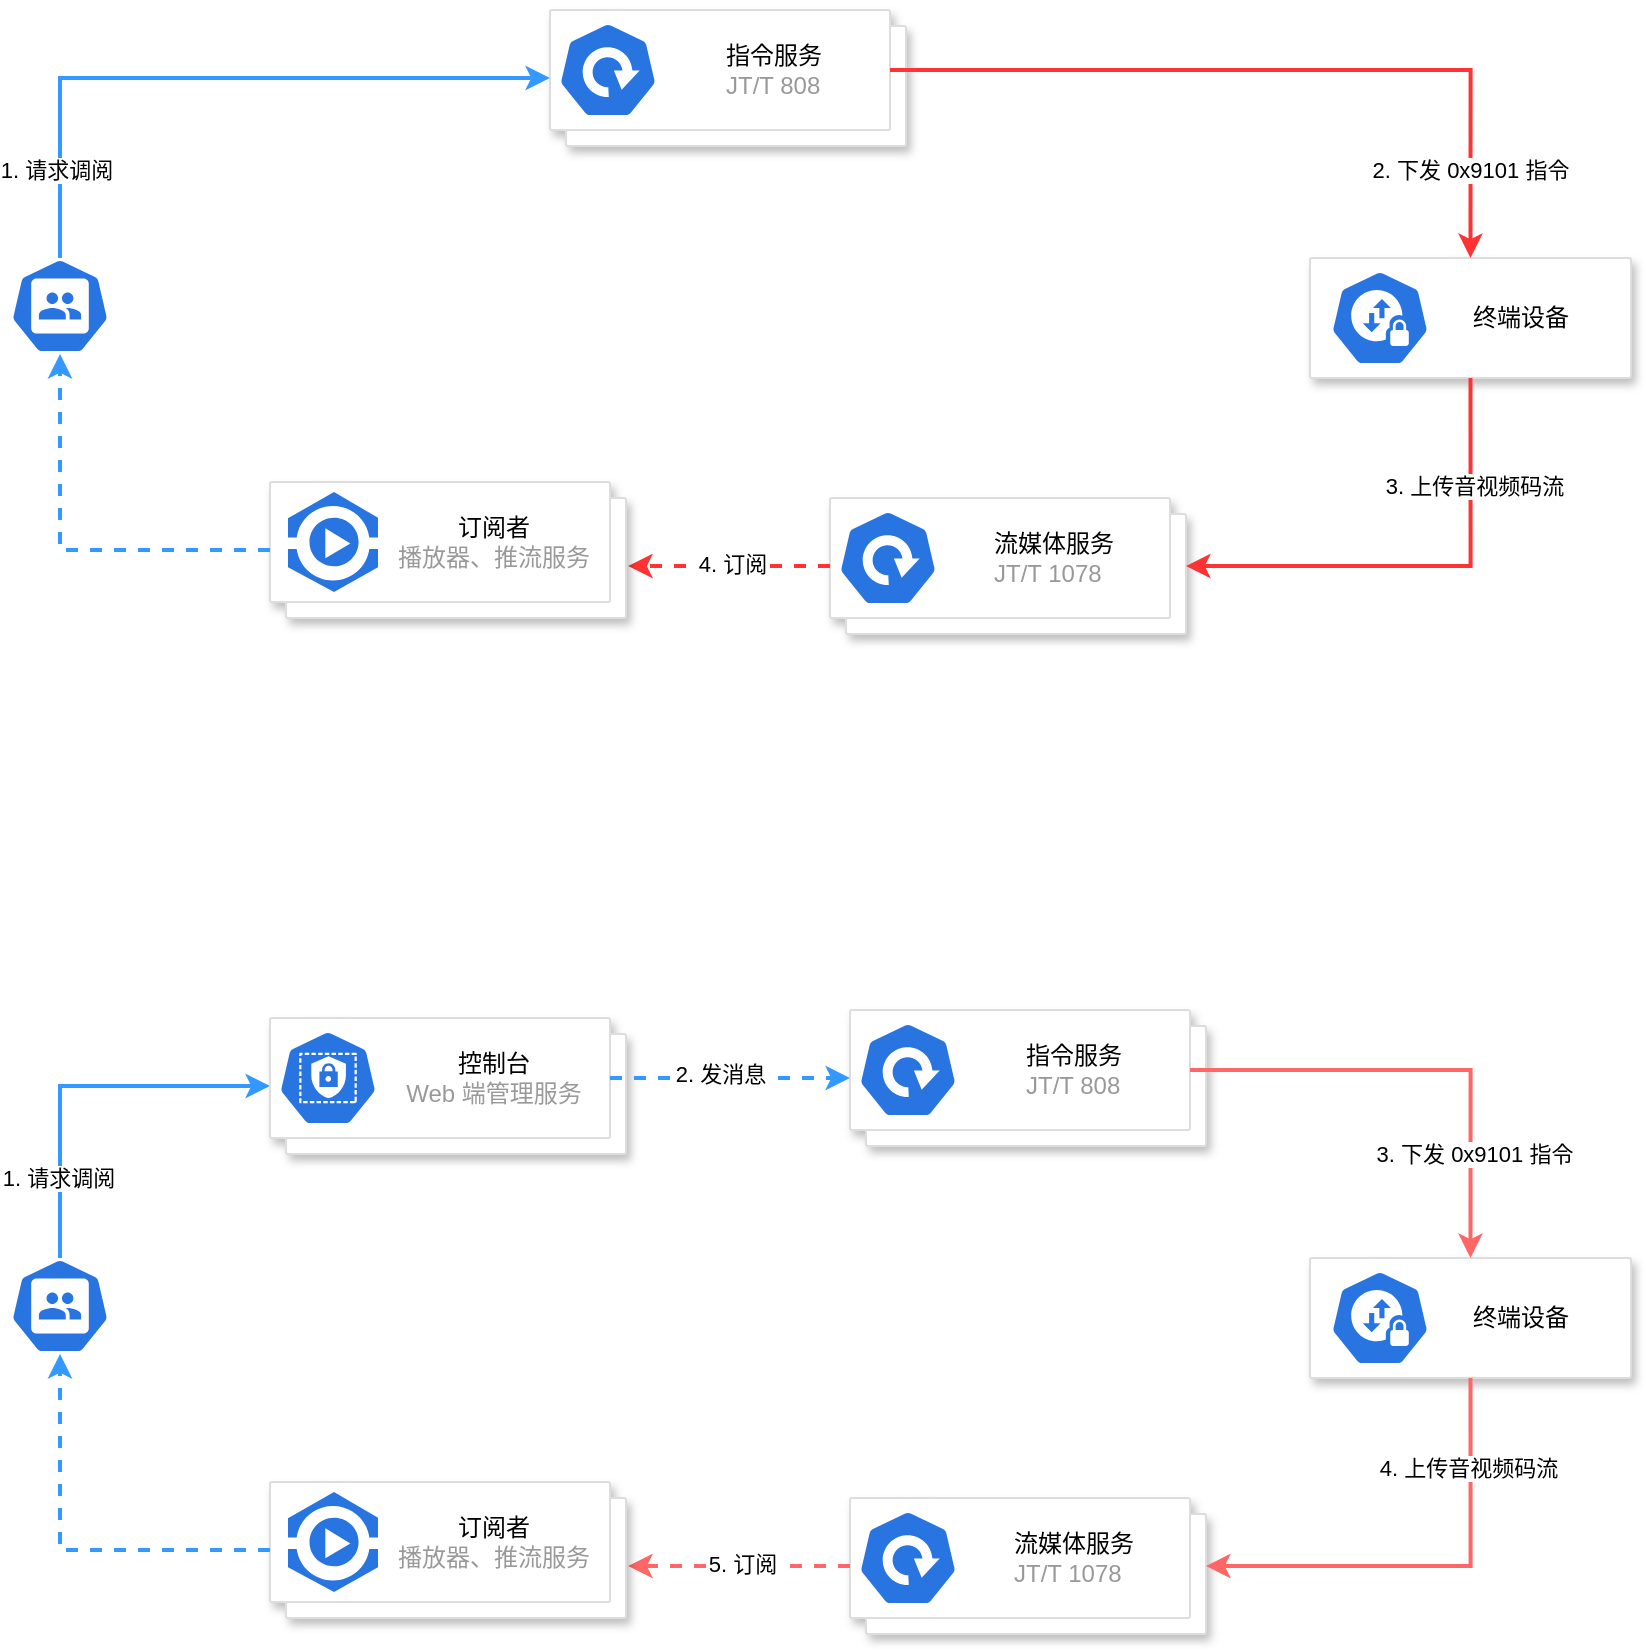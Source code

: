 <mxfile version="22.1.16" type="device" pages="5">
  <diagram id="nlMDXmyQTSAZWW_OoEri" name="第 1 页">
    <mxGraphModel dx="971" dy="743" grid="0" gridSize="10" guides="1" tooltips="1" connect="1" arrows="1" fold="1" page="1" pageScale="1" pageWidth="827" pageHeight="1169" math="0" shadow="0">
      <root>
        <mxCell id="0" />
        <mxCell id="1" parent="0" />
        <mxCell id="m1FBH2StT8aZeM0C9JNC-18" value="" style="group" vertex="1" connectable="0" parent="1">
          <mxGeometry x="428" y="540" width="178" height="68" as="geometry" />
        </mxCell>
        <mxCell id="m1FBH2StT8aZeM0C9JNC-19" value="" style="shape=mxgraph.gcp2.doubleRect;strokeColor=#dddddd;shadow=1;strokeWidth=1;rounded=1;absoluteArcSize=1;arcSize=2;container=0;" vertex="1" parent="m1FBH2StT8aZeM0C9JNC-18">
          <mxGeometry width="178" height="68" as="geometry" />
        </mxCell>
        <mxCell id="m1FBH2StT8aZeM0C9JNC-20" value="" style="aspect=fixed;sketch=0;html=1;dashed=0;whitespace=wrap;fillColor=#2875E2;strokeColor=#ffffff;points=[[0.005,0.63,0],[0.1,0.2,0],[0.9,0.2,0],[0.5,0,0],[0.995,0.63,0],[0.72,0.99,0],[0.5,1,0],[0.28,0.99,0]];shape=mxgraph.kubernetes.icon2;prIcon=deploy;container=0;" vertex="1" parent="m1FBH2StT8aZeM0C9JNC-18">
          <mxGeometry x="4" y="6" width="50" height="48" as="geometry" />
        </mxCell>
        <mxCell id="m1FBH2StT8aZeM0C9JNC-21" value="指令服务&lt;br style=&quot;border-color: var(--border-color); color: rgb(153, 153, 153); text-align: left;&quot;&gt;&lt;div style=&quot;text-align: left;&quot;&gt;&lt;span style=&quot;background-color: initial;&quot;&gt;&lt;font color=&quot;#999999&quot;&gt;JT/T 808&lt;/font&gt;&lt;/span&gt;&lt;/div&gt;" style="text;html=1;strokeColor=none;fillColor=none;align=center;verticalAlign=middle;whiteSpace=wrap;rounded=0;container=0;" vertex="1" parent="m1FBH2StT8aZeM0C9JNC-18">
          <mxGeometry x="54" y="15" width="116" height="30" as="geometry" />
        </mxCell>
        <mxCell id="m1FBH2StT8aZeM0C9JNC-22" value="" style="group" vertex="1" connectable="0" parent="1">
          <mxGeometry x="428" y="784" width="178" height="68" as="geometry" />
        </mxCell>
        <mxCell id="m1FBH2StT8aZeM0C9JNC-23" value="" style="shape=mxgraph.gcp2.doubleRect;strokeColor=#dddddd;shadow=1;strokeWidth=1;rounded=1;absoluteArcSize=1;arcSize=2;container=0;" vertex="1" parent="m1FBH2StT8aZeM0C9JNC-22">
          <mxGeometry width="178" height="68" as="geometry" />
        </mxCell>
        <mxCell id="m1FBH2StT8aZeM0C9JNC-24" value="" style="aspect=fixed;sketch=0;html=1;dashed=0;whitespace=wrap;fillColor=#2875E2;strokeColor=#ffffff;points=[[0.005,0.63,0],[0.1,0.2,0],[0.9,0.2,0],[0.5,0,0],[0.995,0.63,0],[0.72,0.99,0],[0.5,1,0],[0.28,0.99,0]];shape=mxgraph.kubernetes.icon2;prIcon=deploy;container=0;" vertex="1" parent="m1FBH2StT8aZeM0C9JNC-22">
          <mxGeometry x="4" y="6" width="50" height="48" as="geometry" />
        </mxCell>
        <mxCell id="m1FBH2StT8aZeM0C9JNC-25" value="流媒体服务&lt;br style=&quot;border-color: var(--border-color); color: rgb(153, 153, 153); text-align: left;&quot;&gt;&lt;div style=&quot;text-align: left;&quot;&gt;&lt;span style=&quot;background-color: initial;&quot;&gt;&lt;font color=&quot;#999999&quot;&gt;JT/T 1078&lt;/font&gt;&lt;/span&gt;&lt;/div&gt;" style="text;html=1;strokeColor=none;fillColor=none;align=center;verticalAlign=middle;whiteSpace=wrap;rounded=0;container=0;" vertex="1" parent="m1FBH2StT8aZeM0C9JNC-22">
          <mxGeometry x="54" y="15" width="116" height="30" as="geometry" />
        </mxCell>
        <mxCell id="m1FBH2StT8aZeM0C9JNC-26" value="" style="edgeStyle=orthogonalEdgeStyle;rounded=0;orthogonalLoop=1;jettySize=auto;html=1;entryX=0;entryY=0.5;entryDx=0;entryDy=0;exitX=0.5;exitY=0;exitDx=0;exitDy=0;exitPerimeter=0;strokeColor=#3399FF;strokeWidth=2;" edge="1" parent="1" source="m1FBH2StT8aZeM0C9JNC-27" target="m1FBH2StT8aZeM0C9JNC-33">
          <mxGeometry relative="1" as="geometry">
            <mxPoint x="138" y="820" as="targetPoint" />
          </mxGeometry>
        </mxCell>
        <mxCell id="xcCqtEgVa2k1y90dQ2lG-3" value="1. 请求调阅" style="edgeLabel;html=1;align=center;verticalAlign=middle;resizable=0;points=[];" vertex="1" connectable="0" parent="m1FBH2StT8aZeM0C9JNC-26">
          <mxGeometry x="-0.581" y="1" relative="1" as="geometry">
            <mxPoint as="offset" />
          </mxGeometry>
        </mxCell>
        <mxCell id="m1FBH2StT8aZeM0C9JNC-27" value="" style="aspect=fixed;sketch=0;html=1;dashed=0;whitespace=wrap;fillColor=#2875E2;strokeColor=#ffffff;points=[[0.005,0.63,0],[0.1,0.2,0],[0.9,0.2,0],[0.5,0,0],[0.995,0.63,0],[0.72,0.99,0],[0.5,1,0],[0.28,0.99,0]];shape=mxgraph.kubernetes.icon2;prIcon=group" vertex="1" parent="1">
          <mxGeometry x="8" y="664" width="50" height="48" as="geometry" />
        </mxCell>
        <mxCell id="m1FBH2StT8aZeM0C9JNC-28" value="" style="group" vertex="1" connectable="0" parent="1">
          <mxGeometry x="658" y="664" width="160.5" height="60" as="geometry" />
        </mxCell>
        <mxCell id="m1FBH2StT8aZeM0C9JNC-29" value="" style="strokeColor=#dddddd;shadow=1;strokeWidth=1;rounded=1;absoluteArcSize=1;arcSize=2;container=0;" vertex="1" parent="m1FBH2StT8aZeM0C9JNC-28">
          <mxGeometry width="160.5" height="60" as="geometry" />
        </mxCell>
        <mxCell id="m1FBH2StT8aZeM0C9JNC-30" value="终端设备" style="text;html=1;strokeColor=none;fillColor=none;align=center;verticalAlign=middle;whiteSpace=wrap;rounded=0;container=0;" vertex="1" parent="m1FBH2StT8aZeM0C9JNC-28">
          <mxGeometry x="49.5" y="15" width="111" height="30" as="geometry" />
        </mxCell>
        <mxCell id="m1FBH2StT8aZeM0C9JNC-31" value="" style="aspect=fixed;sketch=0;html=1;dashed=0;whitespace=wrap;fillColor=#2875E2;strokeColor=#ffffff;points=[[0.005,0.63,0],[0.1,0.2,0],[0.9,0.2,0],[0.5,0,0],[0.995,0.63,0],[0.72,0.99,0],[0.5,1,0],[0.28,0.99,0]];shape=mxgraph.kubernetes.icon2;prIcon=netpol" vertex="1" parent="m1FBH2StT8aZeM0C9JNC-28">
          <mxGeometry x="10" y="6" width="50" height="48" as="geometry" />
        </mxCell>
        <mxCell id="m1FBH2StT8aZeM0C9JNC-32" value="" style="group" vertex="1" connectable="0" parent="1">
          <mxGeometry x="138" y="544" width="178" height="68" as="geometry" />
        </mxCell>
        <mxCell id="m1FBH2StT8aZeM0C9JNC-33" value="" style="shape=mxgraph.gcp2.doubleRect;strokeColor=#dddddd;shadow=1;strokeWidth=1;rounded=1;absoluteArcSize=1;arcSize=2;container=0;" vertex="1" parent="m1FBH2StT8aZeM0C9JNC-32">
          <mxGeometry width="178" height="68" as="geometry" />
        </mxCell>
        <mxCell id="m1FBH2StT8aZeM0C9JNC-34" value="控制台&lt;br style=&quot;border-color: var(--border-color); color: rgb(153, 153, 153); text-align: left;&quot;&gt;&lt;div style=&quot;text-align: left;&quot;&gt;&lt;font color=&quot;#999999&quot;&gt;Web 端管理服务&lt;/font&gt;&lt;/div&gt;" style="text;html=1;strokeColor=none;fillColor=none;align=center;verticalAlign=middle;whiteSpace=wrap;rounded=0;container=0;" vertex="1" parent="m1FBH2StT8aZeM0C9JNC-32">
          <mxGeometry x="54" y="15" width="116" height="30" as="geometry" />
        </mxCell>
        <mxCell id="xcCqtEgVa2k1y90dQ2lG-2" value="" style="aspect=fixed;sketch=0;html=1;dashed=0;whitespace=wrap;fillColor=#2875E2;strokeColor=#ffffff;points=[[0.005,0.63,0],[0.1,0.2,0],[0.9,0.2,0],[0.5,0,0],[0.995,0.63,0],[0.72,0.99,0],[0.5,1,0],[0.28,0.99,0]];shape=mxgraph.kubernetes.icon2;prIcon=role" vertex="1" parent="m1FBH2StT8aZeM0C9JNC-32">
          <mxGeometry x="4" y="6" width="50" height="48" as="geometry" />
        </mxCell>
        <mxCell id="m1FBH2StT8aZeM0C9JNC-36" value="" style="edgeStyle=orthogonalEdgeStyle;rounded=0;orthogonalLoop=1;jettySize=auto;html=1;entryX=0;entryY=0.5;entryDx=0;entryDy=0;strokeColor=#3399FF;strokeWidth=2;dashed=1;" edge="1" parent="1" source="m1FBH2StT8aZeM0C9JNC-34" target="m1FBH2StT8aZeM0C9JNC-19">
          <mxGeometry relative="1" as="geometry">
            <mxPoint x="476" y="754" as="targetPoint" />
          </mxGeometry>
        </mxCell>
        <mxCell id="m1FBH2StT8aZeM0C9JNC-78" value="2. 发消息" style="edgeLabel;html=1;align=center;verticalAlign=middle;resizable=0;points=[];" vertex="1" connectable="0" parent="m1FBH2StT8aZeM0C9JNC-36">
          <mxGeometry x="-0.183" relative="1" as="geometry">
            <mxPoint x="6" y="-2" as="offset" />
          </mxGeometry>
        </mxCell>
        <mxCell id="m1FBH2StT8aZeM0C9JNC-37" value="" style="edgeStyle=orthogonalEdgeStyle;rounded=0;orthogonalLoop=1;jettySize=auto;html=1;entryX=0.5;entryY=0;entryDx=0;entryDy=0;strokeWidth=2;strokeColor=#FF6666;" edge="1" parent="1" source="m1FBH2StT8aZeM0C9JNC-21" target="m1FBH2StT8aZeM0C9JNC-29">
          <mxGeometry relative="1" as="geometry">
            <mxPoint x="736" y="604" as="targetPoint" />
          </mxGeometry>
        </mxCell>
        <mxCell id="m1FBH2StT8aZeM0C9JNC-75" value="3. 下发 0x9101 指令" style="edgeLabel;html=1;align=center;verticalAlign=middle;resizable=0;points=[];" vertex="1" connectable="0" parent="m1FBH2StT8aZeM0C9JNC-37">
          <mxGeometry x="-0.539" y="-2" relative="1" as="geometry">
            <mxPoint x="88" y="40" as="offset" />
          </mxGeometry>
        </mxCell>
        <mxCell id="m1FBH2StT8aZeM0C9JNC-38" value="" style="edgeStyle=orthogonalEdgeStyle;rounded=0;orthogonalLoop=1;jettySize=auto;html=1;entryX=1;entryY=0.5;entryDx=0;entryDy=0;exitX=0.5;exitY=1;exitDx=0;exitDy=0;strokeWidth=2;strokeColor=#FF6666;" edge="1" parent="1" source="m1FBH2StT8aZeM0C9JNC-29" target="m1FBH2StT8aZeM0C9JNC-23">
          <mxGeometry relative="1" as="geometry">
            <mxPoint x="898.25" y="824" as="targetPoint" />
          </mxGeometry>
        </mxCell>
        <mxCell id="m1FBH2StT8aZeM0C9JNC-76" value="4. 上传音视频码流" style="edgeLabel;html=1;align=center;verticalAlign=middle;resizable=0;points=[];" vertex="1" connectable="0" parent="m1FBH2StT8aZeM0C9JNC-38">
          <mxGeometry x="-0.602" y="-2" relative="1" as="geometry">
            <mxPoint as="offset" />
          </mxGeometry>
        </mxCell>
        <mxCell id="m1FBH2StT8aZeM0C9JNC-39" value="" style="edgeStyle=orthogonalEdgeStyle;rounded=0;orthogonalLoop=1;jettySize=auto;html=1;entryX=1.006;entryY=0.618;entryDx=0;entryDy=0;entryPerimeter=0;strokeWidth=2;strokeColor=#FF6666;dashed=1;" edge="1" parent="1" source="m1FBH2StT8aZeM0C9JNC-23" target="m1FBH2StT8aZeM0C9JNC-41">
          <mxGeometry relative="1" as="geometry">
            <mxPoint x="428" y="944" as="targetPoint" />
          </mxGeometry>
        </mxCell>
        <mxCell id="m1FBH2StT8aZeM0C9JNC-77" value="5. 订阅" style="edgeLabel;html=1;align=center;verticalAlign=middle;resizable=0;points=[];" vertex="1" connectable="0" parent="m1FBH2StT8aZeM0C9JNC-39">
          <mxGeometry x="0.172" relative="1" as="geometry">
            <mxPoint x="11" y="-1" as="offset" />
          </mxGeometry>
        </mxCell>
        <mxCell id="m1FBH2StT8aZeM0C9JNC-40" value="" style="group" vertex="1" connectable="0" parent="1">
          <mxGeometry x="138" y="776" width="178" height="68" as="geometry" />
        </mxCell>
        <mxCell id="m1FBH2StT8aZeM0C9JNC-41" value="" style="shape=mxgraph.gcp2.doubleRect;strokeColor=#dddddd;shadow=1;strokeWidth=1;rounded=1;absoluteArcSize=1;arcSize=2;container=0;" vertex="1" parent="m1FBH2StT8aZeM0C9JNC-40">
          <mxGeometry width="178" height="68" as="geometry" />
        </mxCell>
        <mxCell id="m1FBH2StT8aZeM0C9JNC-42" value="订阅者&lt;br style=&quot;border-color: var(--border-color); color: rgb(153, 153, 153); text-align: left;&quot;&gt;&lt;div style=&quot;border-color: var(--border-color); text-align: left;&quot;&gt;&lt;font style=&quot;border-color: var(--border-color);&quot; color=&quot;#999999&quot;&gt;播放器、推流服务&lt;/font&gt;&lt;/div&gt;" style="text;html=1;strokeColor=none;fillColor=none;align=center;verticalAlign=middle;whiteSpace=wrap;rounded=0;container=0;" vertex="1" parent="m1FBH2StT8aZeM0C9JNC-40">
          <mxGeometry x="54" y="15" width="116" height="30" as="geometry" />
        </mxCell>
        <mxCell id="jofzzZNOj8T2XlrMiSXZ-1" value="" style="verticalLabelPosition=bottom;html=1;verticalAlign=top;strokeColor=none;fillColor=#2875E2;shape=mxgraph.azure.media_service;dashed=1;fontFamily=Helvetica;fontSize=14;fontColor=#004C99" vertex="1" parent="m1FBH2StT8aZeM0C9JNC-40">
          <mxGeometry x="9" y="5" width="45" height="50" as="geometry" />
        </mxCell>
        <mxCell id="m1FBH2StT8aZeM0C9JNC-44" value="" style="edgeStyle=orthogonalEdgeStyle;rounded=0;orthogonalLoop=1;jettySize=auto;html=1;entryX=0.5;entryY=1;entryDx=0;entryDy=0;entryPerimeter=0;dashed=1;strokeWidth=2;strokeColor=#3399FF;" edge="1" parent="1" source="m1FBH2StT8aZeM0C9JNC-41" target="m1FBH2StT8aZeM0C9JNC-27">
          <mxGeometry relative="1" as="geometry">
            <mxPoint x="98" y="938" as="targetPoint" />
          </mxGeometry>
        </mxCell>
        <mxCell id="m1FBH2StT8aZeM0C9JNC-45" value="" style="group" vertex="1" connectable="0" parent="1">
          <mxGeometry x="278" y="40" width="178" height="68" as="geometry" />
        </mxCell>
        <mxCell id="m1FBH2StT8aZeM0C9JNC-46" value="" style="shape=mxgraph.gcp2.doubleRect;strokeColor=#dddddd;shadow=1;strokeWidth=1;rounded=1;absoluteArcSize=1;arcSize=2;container=0;" vertex="1" parent="m1FBH2StT8aZeM0C9JNC-45">
          <mxGeometry width="178" height="68" as="geometry" />
        </mxCell>
        <mxCell id="m1FBH2StT8aZeM0C9JNC-47" value="" style="aspect=fixed;sketch=0;html=1;dashed=0;whitespace=wrap;fillColor=#2875E2;strokeColor=#ffffff;points=[[0.005,0.63,0],[0.1,0.2,0],[0.9,0.2,0],[0.5,0,0],[0.995,0.63,0],[0.72,0.99,0],[0.5,1,0],[0.28,0.99,0]];shape=mxgraph.kubernetes.icon2;prIcon=deploy;container=0;" vertex="1" parent="m1FBH2StT8aZeM0C9JNC-45">
          <mxGeometry x="4" y="6" width="50" height="48" as="geometry" />
        </mxCell>
        <mxCell id="m1FBH2StT8aZeM0C9JNC-48" value="指令服务&lt;br style=&quot;border-color: var(--border-color); color: rgb(153, 153, 153); text-align: left;&quot;&gt;&lt;div style=&quot;text-align: left;&quot;&gt;&lt;span style=&quot;background-color: initial;&quot;&gt;&lt;font color=&quot;#999999&quot;&gt;JT/T 808&lt;/font&gt;&lt;/span&gt;&lt;/div&gt;" style="text;html=1;strokeColor=none;fillColor=none;align=center;verticalAlign=middle;whiteSpace=wrap;rounded=0;container=0;" vertex="1" parent="m1FBH2StT8aZeM0C9JNC-45">
          <mxGeometry x="54" y="15" width="116" height="30" as="geometry" />
        </mxCell>
        <mxCell id="m1FBH2StT8aZeM0C9JNC-49" value="" style="group" vertex="1" connectable="0" parent="1">
          <mxGeometry x="418" y="284" width="178" height="68" as="geometry" />
        </mxCell>
        <mxCell id="m1FBH2StT8aZeM0C9JNC-50" value="" style="shape=mxgraph.gcp2.doubleRect;strokeColor=#dddddd;shadow=1;strokeWidth=1;rounded=1;absoluteArcSize=1;arcSize=2;container=0;" vertex="1" parent="m1FBH2StT8aZeM0C9JNC-49">
          <mxGeometry width="178" height="68" as="geometry" />
        </mxCell>
        <mxCell id="m1FBH2StT8aZeM0C9JNC-51" value="" style="aspect=fixed;sketch=0;html=1;dashed=0;whitespace=wrap;fillColor=#2875E2;strokeColor=#ffffff;points=[[0.005,0.63,0],[0.1,0.2,0],[0.9,0.2,0],[0.5,0,0],[0.995,0.63,0],[0.72,0.99,0],[0.5,1,0],[0.28,0.99,0]];shape=mxgraph.kubernetes.icon2;prIcon=deploy;container=0;" vertex="1" parent="m1FBH2StT8aZeM0C9JNC-49">
          <mxGeometry x="4" y="6" width="50" height="48" as="geometry" />
        </mxCell>
        <mxCell id="m1FBH2StT8aZeM0C9JNC-52" value="流媒体服务&lt;br style=&quot;border-color: var(--border-color); color: rgb(153, 153, 153); text-align: left;&quot;&gt;&lt;div style=&quot;text-align: left;&quot;&gt;&lt;span style=&quot;background-color: initial;&quot;&gt;&lt;font color=&quot;#999999&quot;&gt;JT/T 1078&lt;/font&gt;&lt;/span&gt;&lt;/div&gt;" style="text;html=1;strokeColor=none;fillColor=none;align=center;verticalAlign=middle;whiteSpace=wrap;rounded=0;container=0;" vertex="1" parent="m1FBH2StT8aZeM0C9JNC-49">
          <mxGeometry x="54" y="15" width="116" height="30" as="geometry" />
        </mxCell>
        <mxCell id="m1FBH2StT8aZeM0C9JNC-53" value="" style="edgeStyle=orthogonalEdgeStyle;rounded=0;orthogonalLoop=1;jettySize=auto;html=1;entryX=0;entryY=0.5;entryDx=0;entryDy=0;exitX=0.5;exitY=0;exitDx=0;exitDy=0;exitPerimeter=0;strokeColor=#3399FF;strokeWidth=2;" edge="1" parent="1" source="m1FBH2StT8aZeM0C9JNC-54" target="m1FBH2StT8aZeM0C9JNC-46">
          <mxGeometry relative="1" as="geometry">
            <mxPoint x="178" y="78" as="targetPoint" />
          </mxGeometry>
        </mxCell>
        <mxCell id="xcCqtEgVa2k1y90dQ2lG-4" value="1. 请求调阅" style="edgeLabel;html=1;align=center;verticalAlign=middle;resizable=0;points=[];" vertex="1" connectable="0" parent="m1FBH2StT8aZeM0C9JNC-53">
          <mxGeometry x="-0.737" y="2" relative="1" as="geometry">
            <mxPoint as="offset" />
          </mxGeometry>
        </mxCell>
        <mxCell id="m1FBH2StT8aZeM0C9JNC-54" value="" style="aspect=fixed;sketch=0;html=1;dashed=0;whitespace=wrap;fillColor=#2875E2;strokeColor=#ffffff;points=[[0.005,0.63,0],[0.1,0.2,0],[0.9,0.2,0],[0.5,0,0],[0.995,0.63,0],[0.72,0.99,0],[0.5,1,0],[0.28,0.99,0]];shape=mxgraph.kubernetes.icon2;prIcon=group" vertex="1" parent="1">
          <mxGeometry x="8" y="164" width="50" height="48" as="geometry" />
        </mxCell>
        <mxCell id="m1FBH2StT8aZeM0C9JNC-55" value="" style="group" vertex="1" connectable="0" parent="1">
          <mxGeometry x="658" y="164" width="160.5" height="60" as="geometry" />
        </mxCell>
        <mxCell id="m1FBH2StT8aZeM0C9JNC-56" value="" style="strokeColor=#dddddd;shadow=1;strokeWidth=1;rounded=1;absoluteArcSize=1;arcSize=2;container=0;" vertex="1" parent="m1FBH2StT8aZeM0C9JNC-55">
          <mxGeometry width="160.5" height="60" as="geometry" />
        </mxCell>
        <mxCell id="m1FBH2StT8aZeM0C9JNC-57" value="终端设备" style="text;html=1;strokeColor=none;fillColor=none;align=center;verticalAlign=middle;whiteSpace=wrap;rounded=0;container=0;" vertex="1" parent="m1FBH2StT8aZeM0C9JNC-55">
          <mxGeometry x="49.5" y="15" width="111" height="30" as="geometry" />
        </mxCell>
        <mxCell id="m1FBH2StT8aZeM0C9JNC-58" value="" style="aspect=fixed;sketch=0;html=1;dashed=0;whitespace=wrap;fillColor=#2875E2;strokeColor=#ffffff;points=[[0.005,0.63,0],[0.1,0.2,0],[0.9,0.2,0],[0.5,0,0],[0.995,0.63,0],[0.72,0.99,0],[0.5,1,0],[0.28,0.99,0]];shape=mxgraph.kubernetes.icon2;prIcon=netpol" vertex="1" parent="m1FBH2StT8aZeM0C9JNC-55">
          <mxGeometry x="10" y="6" width="50" height="48" as="geometry" />
        </mxCell>
        <mxCell id="m1FBH2StT8aZeM0C9JNC-64" value="" style="edgeStyle=orthogonalEdgeStyle;rounded=0;orthogonalLoop=1;jettySize=auto;html=1;entryX=0.5;entryY=0;entryDx=0;entryDy=0;strokeWidth=2;strokeColor=#FF3333;" edge="1" parent="1" source="m1FBH2StT8aZeM0C9JNC-48" target="m1FBH2StT8aZeM0C9JNC-56">
          <mxGeometry relative="1" as="geometry">
            <mxPoint x="736" y="104" as="targetPoint" />
          </mxGeometry>
        </mxCell>
        <mxCell id="m1FBH2StT8aZeM0C9JNC-72" value="2. 下发 0x9101 指令" style="edgeLabel;html=1;align=center;verticalAlign=middle;resizable=0;points=[];" vertex="1" connectable="0" parent="m1FBH2StT8aZeM0C9JNC-64">
          <mxGeometry x="-0.448" y="-1" relative="1" as="geometry">
            <mxPoint x="184" y="49" as="offset" />
          </mxGeometry>
        </mxCell>
        <mxCell id="m1FBH2StT8aZeM0C9JNC-65" value="" style="edgeStyle=orthogonalEdgeStyle;rounded=0;orthogonalLoop=1;jettySize=auto;html=1;entryX=1;entryY=0.5;entryDx=0;entryDy=0;exitX=0.5;exitY=1;exitDx=0;exitDy=0;strokeWidth=2;strokeColor=#FF3333;" edge="1" parent="1" source="m1FBH2StT8aZeM0C9JNC-56" target="m1FBH2StT8aZeM0C9JNC-50">
          <mxGeometry relative="1" as="geometry">
            <mxPoint x="898.25" y="324" as="targetPoint" />
          </mxGeometry>
        </mxCell>
        <mxCell id="m1FBH2StT8aZeM0C9JNC-73" value="3. 上传音视频码流" style="edgeLabel;html=1;align=center;verticalAlign=middle;resizable=0;points=[];" vertex="1" connectable="0" parent="m1FBH2StT8aZeM0C9JNC-65">
          <mxGeometry x="-0.543" y="1" relative="1" as="geometry">
            <mxPoint as="offset" />
          </mxGeometry>
        </mxCell>
        <mxCell id="m1FBH2StT8aZeM0C9JNC-66" value="" style="edgeStyle=orthogonalEdgeStyle;rounded=0;orthogonalLoop=1;jettySize=auto;html=1;entryX=1.006;entryY=0.618;entryDx=0;entryDy=0;entryPerimeter=0;strokeWidth=2;strokeColor=#FF3333;dashed=1;" edge="1" parent="1" source="m1FBH2StT8aZeM0C9JNC-50" target="m1FBH2StT8aZeM0C9JNC-68">
          <mxGeometry relative="1" as="geometry">
            <mxPoint x="428" y="444" as="targetPoint" />
          </mxGeometry>
        </mxCell>
        <mxCell id="m1FBH2StT8aZeM0C9JNC-74" value="4. 订阅" style="edgeLabel;html=1;align=center;verticalAlign=middle;resizable=0;points=[];" vertex="1" connectable="0" parent="m1FBH2StT8aZeM0C9JNC-66">
          <mxGeometry x="0.209" y="-1" relative="1" as="geometry">
            <mxPoint x="12" as="offset" />
          </mxGeometry>
        </mxCell>
        <mxCell id="m1FBH2StT8aZeM0C9JNC-67" value="" style="group" vertex="1" connectable="0" parent="1">
          <mxGeometry x="138" y="276" width="178" height="68" as="geometry" />
        </mxCell>
        <mxCell id="m1FBH2StT8aZeM0C9JNC-68" value="" style="shape=mxgraph.gcp2.doubleRect;strokeColor=#dddddd;shadow=1;strokeWidth=1;rounded=1;absoluteArcSize=1;arcSize=2;container=0;" vertex="1" parent="m1FBH2StT8aZeM0C9JNC-67">
          <mxGeometry width="178" height="68" as="geometry" />
        </mxCell>
        <mxCell id="m1FBH2StT8aZeM0C9JNC-69" value="订阅者&lt;br style=&quot;border-color: var(--border-color); color: rgb(153, 153, 153); text-align: left;&quot;&gt;&lt;div style=&quot;border-color: var(--border-color); text-align: left;&quot;&gt;&lt;font style=&quot;border-color: var(--border-color);&quot; color=&quot;#999999&quot;&gt;播放器、推流服务&lt;/font&gt;&lt;/div&gt;" style="text;html=1;strokeColor=none;fillColor=none;align=center;verticalAlign=middle;whiteSpace=wrap;rounded=0;container=0;" vertex="1" parent="m1FBH2StT8aZeM0C9JNC-67">
          <mxGeometry x="54" y="15" width="116" height="30" as="geometry" />
        </mxCell>
        <mxCell id="jofzzZNOj8T2XlrMiSXZ-3" value="" style="verticalLabelPosition=bottom;html=1;verticalAlign=top;strokeColor=none;fillColor=#2875E2;shape=mxgraph.azure.media_service;dashed=1;fontFamily=Helvetica;fontSize=14;fontColor=#004C99" vertex="1" parent="m1FBH2StT8aZeM0C9JNC-67">
          <mxGeometry x="9" y="5" width="45" height="50" as="geometry" />
        </mxCell>
        <mxCell id="m1FBH2StT8aZeM0C9JNC-71" value="" style="edgeStyle=orthogonalEdgeStyle;rounded=0;orthogonalLoop=1;jettySize=auto;html=1;entryX=0.5;entryY=1;entryDx=0;entryDy=0;entryPerimeter=0;dashed=1;strokeColor=#3399FF;strokeWidth=2;" edge="1" parent="1" source="m1FBH2StT8aZeM0C9JNC-68" target="m1FBH2StT8aZeM0C9JNC-54">
          <mxGeometry relative="1" as="geometry">
            <mxPoint x="98" y="438" as="targetPoint" />
          </mxGeometry>
        </mxCell>
      </root>
    </mxGraphModel>
  </diagram>
  <diagram id="8R16lwTS3lbYtIKof6Vn" name="第 2 页">
    <mxGraphModel dx="2074" dy="1214" grid="1" gridSize="10" guides="1" tooltips="1" connect="1" arrows="1" fold="1" page="1" pageScale="1" pageWidth="827" pageHeight="1169" math="0" shadow="0">
      <root>
        <mxCell id="0" />
        <mxCell id="1" parent="0" />
        <mxCell id="En8YEuU2O8cjaOhePTTx-1" value="" style="rounded=1;whiteSpace=wrap;html=1;dashed=1;strokeColor=none;strokeWidth=2;fillColor=#E6E6E6;fontFamily=Verdana;fontSize=12;fontColor=#00BEF2" vertex="1" parent="1">
          <mxGeometry x="20" y="90" width="165" height="670" as="geometry" />
        </mxCell>
        <mxCell id="En8YEuU2O8cjaOhePTTx-2" value="" style="rounded=1;whiteSpace=wrap;html=1;dashed=1;strokeColor=none;strokeWidth=2;fillColor=#E6E6E6;fontFamily=Verdana;fontSize=12;fontColor=#00BEF2" vertex="1" parent="1">
          <mxGeometry x="200" y="90" width="165" height="670" as="geometry" />
        </mxCell>
        <mxCell id="En8YEuU2O8cjaOhePTTx-3" value="" style="rounded=1;whiteSpace=wrap;html=1;dashed=1;strokeColor=none;strokeWidth=2;fillColor=#E6E6E6;fontFamily=Verdana;fontSize=12;fontColor=#00BEF2" vertex="1" parent="1">
          <mxGeometry x="380" y="90" width="165" height="670" as="geometry" />
        </mxCell>
        <mxCell id="En8YEuU2O8cjaOhePTTx-4" value="" style="rounded=1;whiteSpace=wrap;html=1;dashed=1;strokeColor=none;strokeWidth=2;fillColor=#E6E6E6;fontFamily=Verdana;fontSize=12;fontColor=#00BEF2" vertex="1" parent="1">
          <mxGeometry x="560" y="90" width="165" height="670" as="geometry" />
        </mxCell>
        <mxCell id="En8YEuU2O8cjaOhePTTx-5" value="" style="rounded=1;whiteSpace=wrap;html=1;dashed=1;strokeColor=none;strokeWidth=2;fillColor=#E6E6E6;fontFamily=Verdana;fontSize=12;fontColor=#00BEF2" vertex="1" parent="1">
          <mxGeometry x="740" y="90" width="165" height="670" as="geometry" />
        </mxCell>
        <mxCell id="En8YEuU2O8cjaOhePTTx-6" value="" style="rounded=1;whiteSpace=wrap;html=1;dashed=1;strokeColor=none;strokeWidth=2;fillColor=#E6E6E6;fontFamily=Verdana;fontSize=12;fontColor=#00BEF2" vertex="1" parent="1">
          <mxGeometry x="920" y="90" width="165" height="670" as="geometry" />
        </mxCell>
        <mxCell id="En8YEuU2O8cjaOhePTTx-7" value="Event" style="whiteSpace=wrap;html=1;dashed=1;strokeColor=none;strokeWidth=2;fillColor=#3399FF;fontFamily=Helvetica;fontSize=18;fontColor=#FFFFFF;fontStyle=1" vertex="1" parent="1">
          <mxGeometry x="20" y="90" width="165" height="60" as="geometry" />
        </mxCell>
        <mxCell id="En8YEuU2O8cjaOhePTTx-8" value="Compute" style="whiteSpace=wrap;html=1;dashed=1;strokeColor=none;strokeWidth=2;fillColor=#3399FF;fontFamily=Helvetica;fontSize=18;fontColor=#FFFFFF;fontStyle=1" vertex="1" parent="1">
          <mxGeometry x="200" y="90" width="165" height="60" as="geometry" />
        </mxCell>
        <mxCell id="En8YEuU2O8cjaOhePTTx-9" value="Data&lt;div&gt;Services&lt;/div&gt;" style="whiteSpace=wrap;html=1;dashed=1;strokeColor=none;strokeWidth=2;fillColor=#3399FF;fontFamily=Helvetica;fontSize=18;fontColor=#FFFFFF;fontStyle=1" vertex="1" parent="1">
          <mxGeometry x="380" y="90" width="165" height="60" as="geometry" />
        </mxCell>
        <mxCell id="En8YEuU2O8cjaOhePTTx-10" value="Data&lt;div&gt;Storage&lt;/div&gt;" style="whiteSpace=wrap;html=1;dashed=1;strokeColor=none;strokeWidth=2;fillColor=#3399FF;fontFamily=Helvetica;fontSize=18;fontColor=#FFFFFF;fontStyle=1" vertex="1" parent="1">
          <mxGeometry x="560" y="90" width="165" height="60" as="geometry" />
        </mxCell>
        <mxCell id="En8YEuU2O8cjaOhePTTx-11" value="App&lt;div&gt;Services&lt;/div&gt;" style="whiteSpace=wrap;html=1;dashed=1;strokeColor=none;strokeWidth=2;fillColor=#3399FF;fontFamily=Helvetica;fontSize=18;fontColor=#FFFFFF;fontStyle=1" vertex="1" parent="1">
          <mxGeometry x="740" y="90" width="165" height="60" as="geometry" />
        </mxCell>
        <mxCell id="En8YEuU2O8cjaOhePTTx-12" value="&amp;nbsp; &amp;nbsp;Presentation" style="whiteSpace=wrap;html=1;dashed=1;strokeColor=none;strokeWidth=2;fillColor=#3399FF;fontFamily=Helvetica;fontSize=18;fontColor=#FFFFFF;fontStyle=1" vertex="1" parent="1">
          <mxGeometry x="920" y="90" width="165" height="60" as="geometry" />
        </mxCell>
        <mxCell id="En8YEuU2O8cjaOhePTTx-13" value="" style="shape=mxgraph.arrows.two_way_arrow_horizontal;html=1;verticalLabelPosition=bottom;verticalAlign=top;strokeWidth=2;strokeColor=none;dashed=1;fillColor=#FFFFFF;fontFamily=Verdana;fontSize=12;fontColor=#00BEF2" vertex="1" parent="1">
          <mxGeometry x="160" y="101" width="67" height="39" as="geometry" />
        </mxCell>
        <mxCell id="En8YEuU2O8cjaOhePTTx-14" value="" style="shape=mxgraph.arrows.two_way_arrow_horizontal;html=1;verticalLabelPosition=bottom;verticalAlign=top;strokeWidth=2;strokeColor=none;dashed=1;fillColor=#FFFFFF;fontFamily=Verdana;fontSize=12;fontColor=#00BEF2" vertex="1" parent="1">
          <mxGeometry x="340" y="101" width="67" height="39" as="geometry" />
        </mxCell>
        <mxCell id="En8YEuU2O8cjaOhePTTx-15" value="" style="shape=mxgraph.arrows.two_way_arrow_horizontal;html=1;verticalLabelPosition=bottom;verticalAlign=top;strokeWidth=2;strokeColor=none;dashed=1;fillColor=#FFFFFF;fontFamily=Verdana;fontSize=12;fontColor=#00BEF2" vertex="1" parent="1">
          <mxGeometry x="520" y="101" width="67" height="39" as="geometry" />
        </mxCell>
        <mxCell id="En8YEuU2O8cjaOhePTTx-16" value="" style="shape=mxgraph.arrows.two_way_arrow_horizontal;html=1;verticalLabelPosition=bottom;verticalAlign=top;strokeWidth=2;strokeColor=none;dashed=1;fillColor=#FFFFFF;fontFamily=Verdana;fontSize=12;fontColor=#00BEF2" vertex="1" parent="1">
          <mxGeometry x="700" y="101" width="67" height="39" as="geometry" />
        </mxCell>
        <mxCell id="En8YEuU2O8cjaOhePTTx-17" value="" style="shape=mxgraph.arrows.two_way_arrow_horizontal;html=1;verticalLabelPosition=bottom;verticalAlign=top;strokeWidth=2;strokeColor=none;dashed=1;fillColor=#FFFFFF;fontFamily=Verdana;fontSize=12;fontColor=#00BEF2" vertex="1" parent="1">
          <mxGeometry x="880" y="101" width="67" height="39" as="geometry" />
        </mxCell>
        <mxCell id="En8YEuU2O8cjaOhePTTx-19" value="" style="verticalLabelPosition=bottom;html=1;verticalAlign=top;strokeColor=none;fillColor=#3399FF;shape=mxgraph.azure.tablet;dashed=1;fontFamily=Helvetica;fontSize=14;fontColor=#004C99" vertex="1" parent="1">
          <mxGeometry x="46" y="371" width="50" height="37.5" as="geometry" />
        </mxCell>
        <mxCell id="En8YEuU2O8cjaOhePTTx-20" value="" style="verticalLabelPosition=bottom;html=1;verticalAlign=top;strokeColor=none;fillColor=#3399FF;shape=mxgraph.azure.mobile;dashed=1;fontFamily=Helvetica;fontSize=14;fontColor=#004C99" vertex="1" parent="1">
          <mxGeometry x="126" y="365" width="35" height="50" as="geometry" />
        </mxCell>
        <mxCell id="En8YEuU2O8cjaOhePTTx-21" value="Devices" style="verticalLabelPosition=bottom;html=1;verticalAlign=top;strokeColor=none;fillColor=#3399FF;shape=mxgraph.azure.laptop;dashed=1;fontFamily=Helvetica;fontSize=14;fontColor=#004C99" vertex="1" parent="1">
          <mxGeometry x="76" y="421" width="50" height="30" as="geometry" />
        </mxCell>
        <mxCell id="En8YEuU2O8cjaOhePTTx-22" value="Applications" style="verticalLabelPosition=bottom;html=1;verticalAlign=top;strokeColor=none;fillColor=#3399FF;shape=mxgraph.azure.mobile_services;dashed=1;fontFamily=Helvetica;fontSize=14;fontColor=#004C99" vertex="1" parent="1">
          <mxGeometry x="87" y="220" width="32.5" height="50" as="geometry" />
        </mxCell>
        <mxCell id="En8YEuU2O8cjaOhePTTx-23" value="Social" style="verticalLabelPosition=bottom;html=1;verticalAlign=top;strokeColor=none;fillColor=#3399FF;shape=mxgraph.azure.user;dashed=1;fontSize=14;fontColor=#004C99" vertex="1" parent="1">
          <mxGeometry x="72" y="650" width="47.5" height="50" as="geometry" />
        </mxCell>
        <mxCell id="En8YEuU2O8cjaOhePTTx-24" value="" style="verticalLabelPosition=bottom;html=1;verticalAlign=top;strokeColor=none;fillColor=#3399FF;shape=mxgraph.azure.github_code;dashed=1;fontSize=14;fontColor=#004C99" vertex="1" parent="1">
          <mxGeometry x="113" y="530" width="50" height="50" as="geometry" />
        </mxCell>
        <mxCell id="En8YEuU2O8cjaOhePTTx-25" value="" style="verticalLabelPosition=bottom;html=1;verticalAlign=top;strokeColor=none;fillColor=#3399FF;shape=mxgraph.azure.dropbox_code_source;dashed=1;fontSize=14;fontColor=#004C99" vertex="1" parent="1">
          <mxGeometry x="53" y="533" width="50" height="47.5" as="geometry" />
        </mxCell>
        <mxCell id="En8YEuU2O8cjaOhePTTx-26" value="Repositories" style="text;html=1;strokeColor=none;fillColor=none;align=center;verticalAlign=middle;whiteSpace=wrap;overflow=hidden;dashed=1;fontSize=14;fontColor=#004C99" vertex="1" parent="1">
          <mxGeometry x="40" y="590" width="120" height="20" as="geometry" />
        </mxCell>
        <mxCell id="En8YEuU2O8cjaOhePTTx-27" value="Azure Website" style="verticalLabelPosition=bottom;html=1;verticalAlign=top;strokeColor=none;fillColor=#3399FF;shape=mxgraph.azure.azure_website;dashed=1;fontSize=14;fontColor=#004C99" vertex="1" parent="1">
          <mxGeometry x="258" y="228" width="50" height="50" as="geometry" />
        </mxCell>
        <mxCell id="En8YEuU2O8cjaOhePTTx-28" value="Mobile Services" style="verticalLabelPosition=bottom;html=1;verticalAlign=top;strokeColor=none;fillColor=#3399FF;shape=mxgraph.azure.mobile_services;dashed=1;fontSize=14;fontColor=#004C99" vertex="1" parent="1">
          <mxGeometry x="267" y="631" width="32.5" height="50" as="geometry" />
        </mxCell>
        <mxCell id="En8YEuU2O8cjaOhePTTx-29" value="Windows Azure Management Portal" style="text;html=1;strokeColor=none;fillColor=none;align=center;verticalAlign=middle;whiteSpace=wrap;overflow=hidden;dashed=1;fontSize=36;fontColor=#FFFFFF;fontFamily=Helvetica;fontStyle=1" vertex="1" parent="1">
          <mxGeometry x="20" y="20" width="1060" height="50" as="geometry" />
        </mxCell>
        <mxCell id="En8YEuU2O8cjaOhePTTx-30" value="Business&amp;nbsp;&lt;div&gt;Analytics&lt;/div&gt;" style="rounded=1;whiteSpace=wrap;html=1;dashed=1;strokeColor=none;strokeWidth=2;fillColor=#FFFFFF;fontFamily=Helvetica;fontSize=14;fontColor=#FFB366;opacity=75;verticalAlign=top;fontStyle=1" vertex="1" parent="1">
          <mxGeometry x="390" y="160" width="140" height="260" as="geometry" />
        </mxCell>
        <mxCell id="En8YEuU2O8cjaOhePTTx-31" value="Data&lt;div&gt;Management&lt;/div&gt;" style="rounded=1;whiteSpace=wrap;html=1;dashed=1;strokeColor=none;strokeWidth=2;fillColor=#FFFFFF;fontFamily=Helvetica;fontSize=14;fontColor=#FFB366;opacity=75;verticalAlign=top;fontStyle=1" vertex="1" parent="1">
          <mxGeometry x="393" y="430" width="140" height="320" as="geometry" />
        </mxCell>
        <mxCell id="En8YEuU2O8cjaOhePTTx-32" value="SQL Reporting" style="verticalLabelPosition=bottom;html=1;verticalAlign=top;strokeColor=none;fillColor=#3399FF;shape=mxgraph.azure.sql_reporting;dashed=1;fontSize=14;fontColor=#004C99" vertex="1" parent="1">
          <mxGeometry x="440" y="228" width="40" height="50" as="geometry" />
        </mxCell>
        <mxCell id="En8YEuU2O8cjaOhePTTx-33" value="HDInsight" style="verticalLabelPosition=bottom;html=1;verticalAlign=top;strokeColor=none;fillColor=#3399FF;shape=mxgraph.azure.hdinsight;dashed=1;fontSize=14;fontColor=#004C99" vertex="1" parent="1">
          <mxGeometry x="438" y="325" width="50" height="50" as="geometry" />
        </mxCell>
        <mxCell id="En8YEuU2O8cjaOhePTTx-34" value="SQL Database" style="verticalLabelPosition=bottom;html=1;verticalAlign=top;strokeColor=none;fillColor=#3399FF;shape=mxgraph.azure.sql_database;dashed=1;fontFamily=Helvetica;fontSize=14;fontColor=#004C99" vertex="1" parent="1">
          <mxGeometry x="444" y="570" width="37.5" height="50" as="geometry" />
        </mxCell>
        <mxCell id="En8YEuU2O8cjaOhePTTx-35" value="Tables" style="verticalLabelPosition=bottom;html=1;verticalAlign=top;strokeColor=none;fillColor=#3399FF;shape=mxgraph.azure.storage_table;dashed=1;fontFamily=Helvetica;fontSize=14;fontColor=#004C99" vertex="1" parent="1">
          <mxGeometry x="438" y="659" width="50" height="45" as="geometry" />
        </mxCell>
        <mxCell id="En8YEuU2O8cjaOhePTTx-36" value="Blobs" style="verticalLabelPosition=bottom;html=1;verticalAlign=top;strokeColor=none;fillColor=#3399FF;shape=mxgraph.azure.storage_blob;dashed=1;fontFamily=Helvetica;fontSize=14;fontColor=#004C99" vertex="1" parent="1">
          <mxGeometry x="437" y="493" width="50" height="45" as="geometry" />
        </mxCell>
        <mxCell id="En8YEuU2O8cjaOhePTTx-37" value="Storage Management" style="rounded=1;whiteSpace=wrap;html=1;dashed=1;strokeColor=none;strokeWidth=2;fillColor=#FFFFFF;fontFamily=Helvetica;fontSize=14;fontColor=#FFB366;opacity=75;verticalAlign=top;fontStyle=1" vertex="1" parent="1">
          <mxGeometry x="574" y="210" width="140" height="280" as="geometry" />
        </mxCell>
        <mxCell id="En8YEuU2O8cjaOhePTTx-38" value="Storage Servers" style="verticalLabelPosition=bottom;html=1;verticalAlign=top;strokeColor=none;fillColor=#3399FF;shape=mxgraph.azure.server_rack;dashed=1;fontFamily=Helvetica;fontSize=14;fontColor=#004C99" vertex="1" parent="1">
          <mxGeometry x="619" y="286" width="50" height="50" as="geometry" />
        </mxCell>
        <mxCell id="En8YEuU2O8cjaOhePTTx-39" value="Database" style="verticalLabelPosition=bottom;html=1;verticalAlign=top;strokeColor=none;fillColor=#3399FF;shape=mxgraph.azure.database;dashed=1;fontFamily=Helvetica;fontSize=14;fontColor=#004C99" vertex="1" parent="1">
          <mxGeometry x="624" y="384" width="37.5" height="50" as="geometry" />
        </mxCell>
        <mxCell id="En8YEuU2O8cjaOhePTTx-40" value="Physical&lt;div&gt;Data Storage&lt;/div&gt;" style="verticalLabelPosition=bottom;html=1;verticalAlign=top;strokeColor=none;fillColor=#3399FF;shape=mxgraph.azure.vhd;dashed=1;fontFamily=Helvetica;fontSize=14;fontColor=#004C99" vertex="1" parent="1">
          <mxGeometry x="623" y="560" width="40" height="50" as="geometry" />
        </mxCell>
        <mxCell id="En8YEuU2O8cjaOhePTTx-41" value="Identity" style="rounded=1;whiteSpace=wrap;html=1;dashed=1;strokeColor=none;strokeWidth=2;fillColor=#FFFFFF;fontFamily=Helvetica;fontSize=14;fontColor=#FFB366;opacity=75;verticalAlign=top;fontStyle=1" vertex="1" parent="1">
          <mxGeometry x="753" y="166" width="140" height="134" as="geometry" />
        </mxCell>
        <mxCell id="En8YEuU2O8cjaOhePTTx-42" value="Windows Azure&amp;nbsp;&lt;div&gt;Active Directorry&lt;/div&gt;" style="verticalLabelPosition=bottom;html=1;verticalAlign=top;strokeColor=none;fillColor=#3399FF;shape=mxgraph.azure.azure_active_directory;dashed=1;fontFamily=Helvetica;fontSize=14;fontColor=#004C99" vertex="1" parent="1">
          <mxGeometry x="799" y="195" width="47.5" height="50" as="geometry" />
        </mxCell>
        <mxCell id="En8YEuU2O8cjaOhePTTx-43" value="Performance" style="rounded=1;whiteSpace=wrap;html=1;dashed=1;strokeColor=none;strokeWidth=2;fillColor=#FFFFFF;fontFamily=Helvetica;fontSize=14;fontColor=#FFB366;opacity=75;verticalAlign=top;fontStyle=1" vertex="1" parent="1">
          <mxGeometry x="754" y="311" width="140" height="199" as="geometry" />
        </mxCell>
        <mxCell id="En8YEuU2O8cjaOhePTTx-44" value="Caching" style="verticalLabelPosition=bottom;html=1;verticalAlign=top;strokeColor=none;fillColor=#3399FF;shape=mxgraph.azure.azure_cache;dashed=1;fontFamily=Helvetica;fontSize=14;fontColor=#004C99" vertex="1" parent="1">
          <mxGeometry x="801" y="346" width="45" height="50" as="geometry" />
        </mxCell>
        <mxCell id="En8YEuU2O8cjaOhePTTx-45" value="Content&amp;nbsp;&lt;div&gt;Delivery Network&lt;/div&gt;" style="verticalLabelPosition=bottom;html=1;verticalAlign=top;strokeColor=none;fillColor=#3399FF;shape=mxgraph.azure.content_delivery_network;dashed=1;fontFamily=Helvetica;fontSize=14;fontColor=#004C99" vertex="1" parent="1">
          <mxGeometry x="799" y="425" width="50" height="32.5" as="geometry" />
        </mxCell>
        <mxCell id="En8YEuU2O8cjaOhePTTx-46" value="Messaging" style="rounded=1;whiteSpace=wrap;html=1;dashed=1;strokeColor=none;strokeWidth=2;fillColor=#FFFFFF;fontFamily=Helvetica;fontSize=14;fontColor=#FFB366;opacity=75;verticalAlign=top;fontStyle=1" vertex="1" parent="1">
          <mxGeometry x="753" y="520" width="140" height="229" as="geometry" />
        </mxCell>
        <mxCell id="En8YEuU2O8cjaOhePTTx-47" value="Queues" style="verticalLabelPosition=bottom;html=1;verticalAlign=top;strokeColor=none;fillColor=#3399FF;shape=mxgraph.azure.queue_generic;dashed=1;fontFamily=Helvetica;fontSize=14;fontColor=#004C99" vertex="1" parent="1">
          <mxGeometry x="800" y="546" width="50" height="15" as="geometry" />
        </mxCell>
        <mxCell id="En8YEuU2O8cjaOhePTTx-48" value="Service Bus" style="verticalLabelPosition=bottom;html=1;verticalAlign=top;strokeColor=none;fillColor=#3399FF;shape=mxgraph.azure.service_bus;dashed=1;fontFamily=Helvetica;fontSize=14;fontColor=#004C99" vertex="1" parent="1">
          <mxGeometry x="804" y="594" width="45" height="50" as="geometry" />
        </mxCell>
        <mxCell id="En8YEuU2O8cjaOhePTTx-49" value="Media Services" style="verticalLabelPosition=bottom;html=1;verticalAlign=top;strokeColor=none;fillColor=#3399FF;shape=mxgraph.azure.media_service;dashed=1;fontFamily=Helvetica;fontSize=14;fontColor=#004C99" vertex="1" parent="1">
          <mxGeometry x="801" y="673" width="45" height="50" as="geometry" />
        </mxCell>
        <mxCell id="En8YEuU2O8cjaOhePTTx-50" value="Cloud&lt;div&gt;Services&lt;/div&gt;" style="rounded=1;whiteSpace=wrap;html=1;dashed=1;strokeColor=none;strokeWidth=2;fillColor=#FFFFFF;fontFamily=Helvetica;fontSize=14;fontColor=#FFB366;opacity=75;verticalAlign=top;fontStyle=1" vertex="1" parent="1">
          <mxGeometry x="213" y="367" width="140" height="223" as="geometry" />
        </mxCell>
        <mxCell id="En8YEuU2O8cjaOhePTTx-51" value="Cloud" style="verticalLabelPosition=bottom;html=1;verticalAlign=top;strokeColor=none;fillColor=#3399FF;shape=mxgraph.azure.cloud;dashed=1;fontSize=14;fontColor=#004C99" vertex="1" parent="1">
          <mxGeometry x="258" y="419" width="50" height="32.5" as="geometry" />
        </mxCell>
        <mxCell id="En8YEuU2O8cjaOhePTTx-52" value="Virtual Machine" style="verticalLabelPosition=bottom;html=1;verticalAlign=top;strokeColor=none;fillColor=#3399FF;shape=mxgraph.azure.virtual_machine;dashed=1;fontSize=14;fontColor=#004C99" vertex="1" parent="1">
          <mxGeometry x="258" y="506" width="50" height="40" as="geometry" />
        </mxCell>
        <mxCell id="En8YEuU2O8cjaOhePTTx-53" value="Web Dashboards" style="verticalLabelPosition=bottom;html=1;verticalAlign=top;strokeColor=none;fillColor=#3399FF;shape=mxgraph.azure.laptop;dashed=1;fontFamily=Helvetica;fontSize=14;fontColor=#004C99" vertex="1" parent="1">
          <mxGeometry x="978" y="271" width="50" height="30" as="geometry" />
        </mxCell>
        <mxCell id="En8YEuU2O8cjaOhePTTx-54" value="Certificates" style="verticalLabelPosition=bottom;html=1;verticalAlign=top;strokeColor=none;fillColor=#3399FF;shape=mxgraph.azure.certificate;dashed=1;fontFamily=Helvetica;fontSize=14;fontColor=#004C99" vertex="1" parent="1">
          <mxGeometry x="978" y="369" width="50" height="40" as="geometry" />
        </mxCell>
        <mxCell id="En8YEuU2O8cjaOhePTTx-55" value="Enterprise&lt;div&gt;Services&lt;/div&gt;" style="verticalLabelPosition=bottom;html=1;verticalAlign=top;strokeColor=none;fillColor=#3399FF;shape=mxgraph.azure.enterprise;dashed=1;fontFamily=Helvetica;fontSize=14;fontColor=#004C99" vertex="1" parent="1">
          <mxGeometry x="988" y="488" width="30" height="50" as="geometry" />
        </mxCell>
        <mxCell id="En8YEuU2O8cjaOhePTTx-56" value="Seminars" style="verticalLabelPosition=bottom;html=1;verticalAlign=top;strokeColor=none;fillColor=#3399FF;shape=mxgraph.azure.user;dashed=1;fontFamily=Helvetica;fontSize=14;fontColor=#004C99" vertex="1" parent="1">
          <mxGeometry x="981" y="600" width="47.5" height="50" as="geometry" />
        </mxCell>
        <mxCell id="En8YEuU2O8cjaOhePTTx-57" value="" style="arrow;html=1;endArrow=block;endFill=1;strokeColor=none;strokeWidth=4;fontFamily=Helvetica;fontSize=36;fontColor=#FFB366;fillColor=#FFB366;rounded=0;" edge="1" parent="1">
          <mxGeometry width="100" height="100" relative="1" as="geometry">
            <mxPoint x="147" y="253" as="sourcePoint" />
            <mxPoint x="227" y="253" as="targetPoint" />
          </mxGeometry>
        </mxCell>
        <mxCell id="En8YEuU2O8cjaOhePTTx-58" value="" style="arrow;html=1;endArrow=block;endFill=1;strokeColor=none;strokeWidth=4;fontFamily=Helvetica;fontSize=36;fontColor=#FFB366;fillColor=#FFB366;opacity=100;rounded=0;" edge="1" parent="1">
          <mxGeometry width="100" height="100" relative="1" as="geometry">
            <mxPoint x="327" y="253" as="sourcePoint" />
            <mxPoint x="407" y="253" as="targetPoint" />
          </mxGeometry>
        </mxCell>
        <mxCell id="En8YEuU2O8cjaOhePTTx-59" value="" style="arrow;html=1;endArrow=block;endFill=1;strokeColor=none;strokeWidth=4;fontFamily=Helvetica;fontSize=36;fontColor=#FFB366;fillColor=#FFB366;rounded=0;" edge="1" parent="1">
          <mxGeometry width="100" height="100" relative="1" as="geometry">
            <mxPoint x="507" y="330" as="sourcePoint" />
            <mxPoint x="587" y="330" as="targetPoint" />
          </mxGeometry>
        </mxCell>
        <mxCell id="En8YEuU2O8cjaOhePTTx-60" value="" style="arrow;html=1;endArrow=block;endFill=1;strokeColor=none;strokeWidth=4;fontFamily=Helvetica;fontSize=36;fontColor=#FFB366;fillColor=#FFB366;rounded=0;" edge="1" parent="1">
          <mxGeometry width="100" height="100" relative="1" as="geometry">
            <mxPoint x="694" y="396" as="sourcePoint" />
            <mxPoint x="774" y="396" as="targetPoint" />
          </mxGeometry>
        </mxCell>
        <mxCell id="En8YEuU2O8cjaOhePTTx-61" value="" style="arrow;html=1;endArrow=block;endFill=1;strokeColor=none;strokeWidth=4;fontFamily=Helvetica;fontSize=36;fontColor=#FFB366;fillColor=#FFB366;rounded=0;" edge="1" parent="1">
          <mxGeometry width="100" height="100" relative="1" as="geometry">
            <mxPoint x="694" y="240" as="sourcePoint" />
            <mxPoint x="774" y="240" as="targetPoint" />
          </mxGeometry>
        </mxCell>
        <mxCell id="En8YEuU2O8cjaOhePTTx-62" value="" style="arrow;html=1;endArrow=block;endFill=1;strokeColor=none;strokeWidth=4;fontFamily=Helvetica;fontSize=36;fontColor=#FFB366;fillColor=#FFB366;rounded=0;" edge="1" parent="1">
          <mxGeometry width="100" height="100" relative="1" as="geometry">
            <mxPoint x="867" y="408" as="sourcePoint" />
            <mxPoint x="947" y="408" as="targetPoint" />
          </mxGeometry>
        </mxCell>
        <mxCell id="En8YEuU2O8cjaOhePTTx-63" value="" style="arrow;html=1;endArrow=block;endFill=1;strokeColor=none;strokeWidth=4;fontFamily=Helvetica;fontSize=36;fontColor=#FFB366;fillColor=#FFB366;rounded=0;" edge="1" parent="1">
          <mxGeometry width="100" height="100" relative="1" as="geometry">
            <mxPoint x="874" y="634" as="sourcePoint" />
            <mxPoint x="954" y="634" as="targetPoint" />
          </mxGeometry>
        </mxCell>
        <mxCell id="En8YEuU2O8cjaOhePTTx-64" value="" style="arrow;html=1;endArrow=block;endFill=1;strokeColor=none;strokeWidth=4;fontFamily=Helvetica;fontSize=36;fontColor=#FFB366;fillColor=#FFB366;rounded=0;" edge="1" parent="1">
          <mxGeometry width="100" height="100" relative="1" as="geometry">
            <mxPoint x="687" y="609" as="sourcePoint" />
            <mxPoint x="767" y="609" as="targetPoint" />
          </mxGeometry>
        </mxCell>
        <mxCell id="En8YEuU2O8cjaOhePTTx-65" value="" style="arrow;html=1;endArrow=block;endFill=1;strokeColor=none;strokeWidth=4;fontFamily=Helvetica;fontSize=36;fontColor=#FFB366;fillColor=#FFB366;rounded=0;" edge="1" parent="1">
          <mxGeometry width="100" height="100" relative="1" as="geometry">
            <mxPoint x="514" y="594" as="sourcePoint" />
            <mxPoint x="594" y="594" as="targetPoint" />
          </mxGeometry>
        </mxCell>
        <mxCell id="En8YEuU2O8cjaOhePTTx-66" value="" style="arrow;html=1;endArrow=block;endFill=1;strokeColor=none;strokeWidth=4;fontFamily=Helvetica;fontSize=36;fontColor=#FFB366;fillColor=#FFB366;rounded=0;" edge="1" parent="1">
          <mxGeometry width="100" height="100" relative="1" as="geometry">
            <mxPoint x="327" y="506" as="sourcePoint" />
            <mxPoint x="407" y="506" as="targetPoint" />
          </mxGeometry>
        </mxCell>
        <mxCell id="En8YEuU2O8cjaOhePTTx-67" value="" style="arrow;html=1;endArrow=block;endFill=1;strokeColor=none;strokeWidth=4;fontFamily=Helvetica;fontSize=36;fontColor=#FFB366;fillColor=#FFB366;rounded=0;" edge="1" parent="1">
          <mxGeometry width="100" height="100" relative="1" as="geometry">
            <mxPoint x="154" y="658" as="sourcePoint" />
            <mxPoint x="234" y="658" as="targetPoint" />
          </mxGeometry>
        </mxCell>
      </root>
    </mxGraphModel>
  </diagram>
  <diagram id="B8ihY-ph8PWT9NzEMf24" name="第 3 页">
    <mxGraphModel dx="2074" dy="1214" grid="1" gridSize="10" guides="1" tooltips="1" connect="1" arrows="1" fold="1" page="1" pageScale="1" pageWidth="827" pageHeight="1169" math="0" shadow="0">
      <root>
        <mxCell id="0" />
        <mxCell id="1" parent="0" />
      </root>
    </mxGraphModel>
  </diagram>
  <diagram id="01DbL6uj5wpO39Ai3fEr" name="第 4 页">
    <mxGraphModel dx="2074" dy="1214" grid="1" gridSize="10" guides="1" tooltips="1" connect="1" arrows="1" fold="1" page="1" pageScale="1" pageWidth="827" pageHeight="1169" math="0" shadow="0">
      <root>
        <mxCell id="0" />
        <mxCell id="1" parent="0" />
      </root>
    </mxGraphModel>
  </diagram>
  <diagram id="zOV6JkRz_N8taqvULwjW" name="第 5 页">
    <mxGraphModel dx="2074" dy="1214" grid="1" gridSize="10" guides="1" tooltips="1" connect="1" arrows="1" fold="1" page="1" pageScale="1" pageWidth="827" pageHeight="1169" math="0" shadow="0">
      <root>
        <mxCell id="0" />
        <mxCell id="1" parent="0" />
      </root>
    </mxGraphModel>
  </diagram>
</mxfile>
